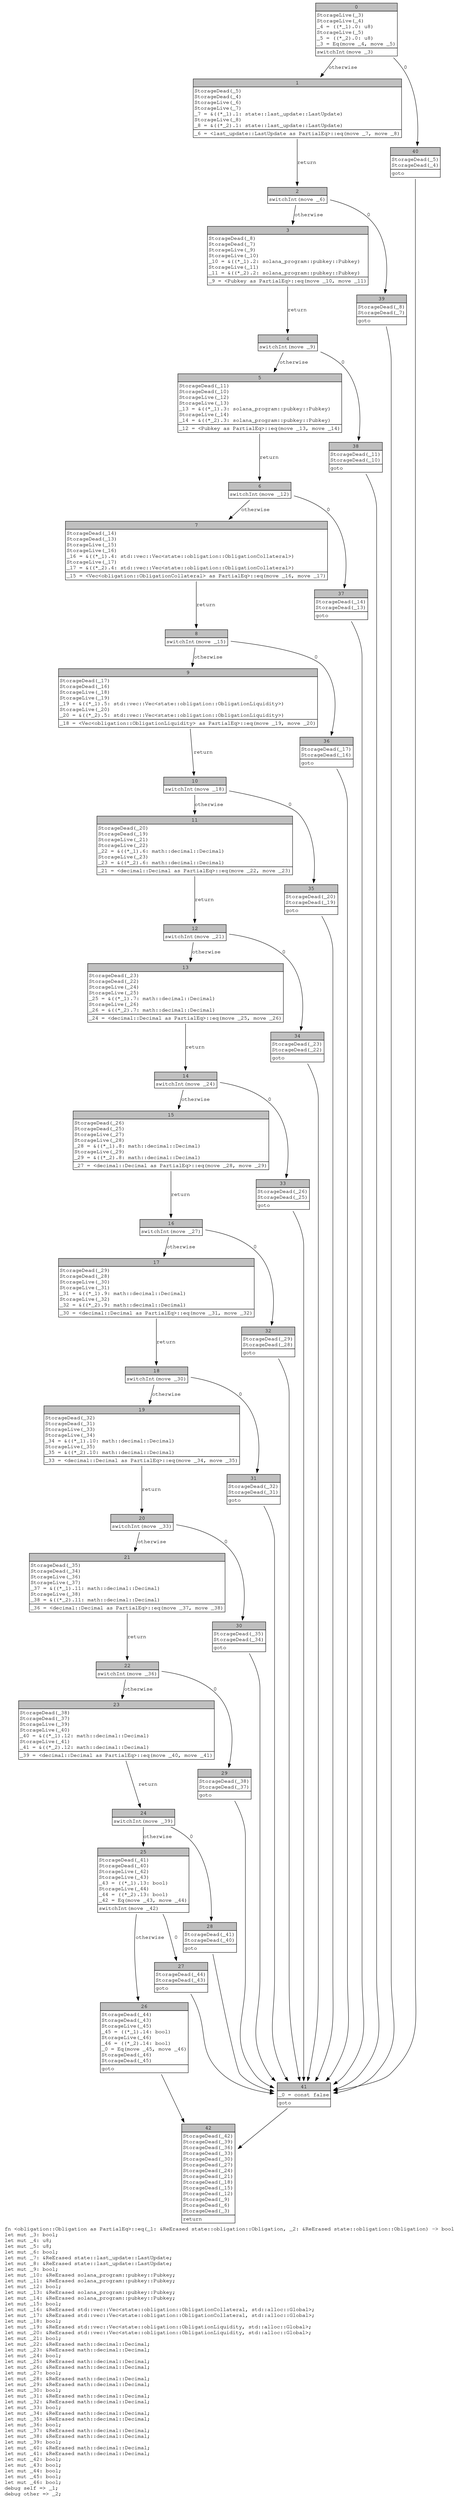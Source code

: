 digraph Mir_0_1995 {
    graph [fontname="Courier, monospace"];
    node [fontname="Courier, monospace"];
    edge [fontname="Courier, monospace"];
    label=<fn &lt;obligation::Obligation as PartialEq&gt;::eq(_1: &amp;ReErased state::obligation::Obligation, _2: &amp;ReErased state::obligation::Obligation) -&gt; bool<br align="left"/>let mut _3: bool;<br align="left"/>let mut _4: u8;<br align="left"/>let mut _5: u8;<br align="left"/>let mut _6: bool;<br align="left"/>let mut _7: &amp;ReErased state::last_update::LastUpdate;<br align="left"/>let mut _8: &amp;ReErased state::last_update::LastUpdate;<br align="left"/>let mut _9: bool;<br align="left"/>let mut _10: &amp;ReErased solana_program::pubkey::Pubkey;<br align="left"/>let mut _11: &amp;ReErased solana_program::pubkey::Pubkey;<br align="left"/>let mut _12: bool;<br align="left"/>let mut _13: &amp;ReErased solana_program::pubkey::Pubkey;<br align="left"/>let mut _14: &amp;ReErased solana_program::pubkey::Pubkey;<br align="left"/>let mut _15: bool;<br align="left"/>let mut _16: &amp;ReErased std::vec::Vec&lt;state::obligation::ObligationCollateral, std::alloc::Global&gt;;<br align="left"/>let mut _17: &amp;ReErased std::vec::Vec&lt;state::obligation::ObligationCollateral, std::alloc::Global&gt;;<br align="left"/>let mut _18: bool;<br align="left"/>let mut _19: &amp;ReErased std::vec::Vec&lt;state::obligation::ObligationLiquidity, std::alloc::Global&gt;;<br align="left"/>let mut _20: &amp;ReErased std::vec::Vec&lt;state::obligation::ObligationLiquidity, std::alloc::Global&gt;;<br align="left"/>let mut _21: bool;<br align="left"/>let mut _22: &amp;ReErased math::decimal::Decimal;<br align="left"/>let mut _23: &amp;ReErased math::decimal::Decimal;<br align="left"/>let mut _24: bool;<br align="left"/>let mut _25: &amp;ReErased math::decimal::Decimal;<br align="left"/>let mut _26: &amp;ReErased math::decimal::Decimal;<br align="left"/>let mut _27: bool;<br align="left"/>let mut _28: &amp;ReErased math::decimal::Decimal;<br align="left"/>let mut _29: &amp;ReErased math::decimal::Decimal;<br align="left"/>let mut _30: bool;<br align="left"/>let mut _31: &amp;ReErased math::decimal::Decimal;<br align="left"/>let mut _32: &amp;ReErased math::decimal::Decimal;<br align="left"/>let mut _33: bool;<br align="left"/>let mut _34: &amp;ReErased math::decimal::Decimal;<br align="left"/>let mut _35: &amp;ReErased math::decimal::Decimal;<br align="left"/>let mut _36: bool;<br align="left"/>let mut _37: &amp;ReErased math::decimal::Decimal;<br align="left"/>let mut _38: &amp;ReErased math::decimal::Decimal;<br align="left"/>let mut _39: bool;<br align="left"/>let mut _40: &amp;ReErased math::decimal::Decimal;<br align="left"/>let mut _41: &amp;ReErased math::decimal::Decimal;<br align="left"/>let mut _42: bool;<br align="left"/>let mut _43: bool;<br align="left"/>let mut _44: bool;<br align="left"/>let mut _45: bool;<br align="left"/>let mut _46: bool;<br align="left"/>debug self =&gt; _1;<br align="left"/>debug other =&gt; _2;<br align="left"/>>;
    bb0__0_1995 [shape="none", label=<<table border="0" cellborder="1" cellspacing="0"><tr><td bgcolor="gray" align="center" colspan="1">0</td></tr><tr><td align="left" balign="left">StorageLive(_3)<br/>StorageLive(_4)<br/>_4 = ((*_1).0: u8)<br/>StorageLive(_5)<br/>_5 = ((*_2).0: u8)<br/>_3 = Eq(move _4, move _5)<br/></td></tr><tr><td align="left">switchInt(move _3)</td></tr></table>>];
    bb1__0_1995 [shape="none", label=<<table border="0" cellborder="1" cellspacing="0"><tr><td bgcolor="gray" align="center" colspan="1">1</td></tr><tr><td align="left" balign="left">StorageDead(_5)<br/>StorageDead(_4)<br/>StorageLive(_6)<br/>StorageLive(_7)<br/>_7 = &amp;((*_1).1: state::last_update::LastUpdate)<br/>StorageLive(_8)<br/>_8 = &amp;((*_2).1: state::last_update::LastUpdate)<br/></td></tr><tr><td align="left">_6 = &lt;last_update::LastUpdate as PartialEq&gt;::eq(move _7, move _8)</td></tr></table>>];
    bb2__0_1995 [shape="none", label=<<table border="0" cellborder="1" cellspacing="0"><tr><td bgcolor="gray" align="center" colspan="1">2</td></tr><tr><td align="left">switchInt(move _6)</td></tr></table>>];
    bb3__0_1995 [shape="none", label=<<table border="0" cellborder="1" cellspacing="0"><tr><td bgcolor="gray" align="center" colspan="1">3</td></tr><tr><td align="left" balign="left">StorageDead(_8)<br/>StorageDead(_7)<br/>StorageLive(_9)<br/>StorageLive(_10)<br/>_10 = &amp;((*_1).2: solana_program::pubkey::Pubkey)<br/>StorageLive(_11)<br/>_11 = &amp;((*_2).2: solana_program::pubkey::Pubkey)<br/></td></tr><tr><td align="left">_9 = &lt;Pubkey as PartialEq&gt;::eq(move _10, move _11)</td></tr></table>>];
    bb4__0_1995 [shape="none", label=<<table border="0" cellborder="1" cellspacing="0"><tr><td bgcolor="gray" align="center" colspan="1">4</td></tr><tr><td align="left">switchInt(move _9)</td></tr></table>>];
    bb5__0_1995 [shape="none", label=<<table border="0" cellborder="1" cellspacing="0"><tr><td bgcolor="gray" align="center" colspan="1">5</td></tr><tr><td align="left" balign="left">StorageDead(_11)<br/>StorageDead(_10)<br/>StorageLive(_12)<br/>StorageLive(_13)<br/>_13 = &amp;((*_1).3: solana_program::pubkey::Pubkey)<br/>StorageLive(_14)<br/>_14 = &amp;((*_2).3: solana_program::pubkey::Pubkey)<br/></td></tr><tr><td align="left">_12 = &lt;Pubkey as PartialEq&gt;::eq(move _13, move _14)</td></tr></table>>];
    bb6__0_1995 [shape="none", label=<<table border="0" cellborder="1" cellspacing="0"><tr><td bgcolor="gray" align="center" colspan="1">6</td></tr><tr><td align="left">switchInt(move _12)</td></tr></table>>];
    bb7__0_1995 [shape="none", label=<<table border="0" cellborder="1" cellspacing="0"><tr><td bgcolor="gray" align="center" colspan="1">7</td></tr><tr><td align="left" balign="left">StorageDead(_14)<br/>StorageDead(_13)<br/>StorageLive(_15)<br/>StorageLive(_16)<br/>_16 = &amp;((*_1).4: std::vec::Vec&lt;state::obligation::ObligationCollateral&gt;)<br/>StorageLive(_17)<br/>_17 = &amp;((*_2).4: std::vec::Vec&lt;state::obligation::ObligationCollateral&gt;)<br/></td></tr><tr><td align="left">_15 = &lt;Vec&lt;obligation::ObligationCollateral&gt; as PartialEq&gt;::eq(move _16, move _17)</td></tr></table>>];
    bb8__0_1995 [shape="none", label=<<table border="0" cellborder="1" cellspacing="0"><tr><td bgcolor="gray" align="center" colspan="1">8</td></tr><tr><td align="left">switchInt(move _15)</td></tr></table>>];
    bb9__0_1995 [shape="none", label=<<table border="0" cellborder="1" cellspacing="0"><tr><td bgcolor="gray" align="center" colspan="1">9</td></tr><tr><td align="left" balign="left">StorageDead(_17)<br/>StorageDead(_16)<br/>StorageLive(_18)<br/>StorageLive(_19)<br/>_19 = &amp;((*_1).5: std::vec::Vec&lt;state::obligation::ObligationLiquidity&gt;)<br/>StorageLive(_20)<br/>_20 = &amp;((*_2).5: std::vec::Vec&lt;state::obligation::ObligationLiquidity&gt;)<br/></td></tr><tr><td align="left">_18 = &lt;Vec&lt;obligation::ObligationLiquidity&gt; as PartialEq&gt;::eq(move _19, move _20)</td></tr></table>>];
    bb10__0_1995 [shape="none", label=<<table border="0" cellborder="1" cellspacing="0"><tr><td bgcolor="gray" align="center" colspan="1">10</td></tr><tr><td align="left">switchInt(move _18)</td></tr></table>>];
    bb11__0_1995 [shape="none", label=<<table border="0" cellborder="1" cellspacing="0"><tr><td bgcolor="gray" align="center" colspan="1">11</td></tr><tr><td align="left" balign="left">StorageDead(_20)<br/>StorageDead(_19)<br/>StorageLive(_21)<br/>StorageLive(_22)<br/>_22 = &amp;((*_1).6: math::decimal::Decimal)<br/>StorageLive(_23)<br/>_23 = &amp;((*_2).6: math::decimal::Decimal)<br/></td></tr><tr><td align="left">_21 = &lt;decimal::Decimal as PartialEq&gt;::eq(move _22, move _23)</td></tr></table>>];
    bb12__0_1995 [shape="none", label=<<table border="0" cellborder="1" cellspacing="0"><tr><td bgcolor="gray" align="center" colspan="1">12</td></tr><tr><td align="left">switchInt(move _21)</td></tr></table>>];
    bb13__0_1995 [shape="none", label=<<table border="0" cellborder="1" cellspacing="0"><tr><td bgcolor="gray" align="center" colspan="1">13</td></tr><tr><td align="left" balign="left">StorageDead(_23)<br/>StorageDead(_22)<br/>StorageLive(_24)<br/>StorageLive(_25)<br/>_25 = &amp;((*_1).7: math::decimal::Decimal)<br/>StorageLive(_26)<br/>_26 = &amp;((*_2).7: math::decimal::Decimal)<br/></td></tr><tr><td align="left">_24 = &lt;decimal::Decimal as PartialEq&gt;::eq(move _25, move _26)</td></tr></table>>];
    bb14__0_1995 [shape="none", label=<<table border="0" cellborder="1" cellspacing="0"><tr><td bgcolor="gray" align="center" colspan="1">14</td></tr><tr><td align="left">switchInt(move _24)</td></tr></table>>];
    bb15__0_1995 [shape="none", label=<<table border="0" cellborder="1" cellspacing="0"><tr><td bgcolor="gray" align="center" colspan="1">15</td></tr><tr><td align="left" balign="left">StorageDead(_26)<br/>StorageDead(_25)<br/>StorageLive(_27)<br/>StorageLive(_28)<br/>_28 = &amp;((*_1).8: math::decimal::Decimal)<br/>StorageLive(_29)<br/>_29 = &amp;((*_2).8: math::decimal::Decimal)<br/></td></tr><tr><td align="left">_27 = &lt;decimal::Decimal as PartialEq&gt;::eq(move _28, move _29)</td></tr></table>>];
    bb16__0_1995 [shape="none", label=<<table border="0" cellborder="1" cellspacing="0"><tr><td bgcolor="gray" align="center" colspan="1">16</td></tr><tr><td align="left">switchInt(move _27)</td></tr></table>>];
    bb17__0_1995 [shape="none", label=<<table border="0" cellborder="1" cellspacing="0"><tr><td bgcolor="gray" align="center" colspan="1">17</td></tr><tr><td align="left" balign="left">StorageDead(_29)<br/>StorageDead(_28)<br/>StorageLive(_30)<br/>StorageLive(_31)<br/>_31 = &amp;((*_1).9: math::decimal::Decimal)<br/>StorageLive(_32)<br/>_32 = &amp;((*_2).9: math::decimal::Decimal)<br/></td></tr><tr><td align="left">_30 = &lt;decimal::Decimal as PartialEq&gt;::eq(move _31, move _32)</td></tr></table>>];
    bb18__0_1995 [shape="none", label=<<table border="0" cellborder="1" cellspacing="0"><tr><td bgcolor="gray" align="center" colspan="1">18</td></tr><tr><td align="left">switchInt(move _30)</td></tr></table>>];
    bb19__0_1995 [shape="none", label=<<table border="0" cellborder="1" cellspacing="0"><tr><td bgcolor="gray" align="center" colspan="1">19</td></tr><tr><td align="left" balign="left">StorageDead(_32)<br/>StorageDead(_31)<br/>StorageLive(_33)<br/>StorageLive(_34)<br/>_34 = &amp;((*_1).10: math::decimal::Decimal)<br/>StorageLive(_35)<br/>_35 = &amp;((*_2).10: math::decimal::Decimal)<br/></td></tr><tr><td align="left">_33 = &lt;decimal::Decimal as PartialEq&gt;::eq(move _34, move _35)</td></tr></table>>];
    bb20__0_1995 [shape="none", label=<<table border="0" cellborder="1" cellspacing="0"><tr><td bgcolor="gray" align="center" colspan="1">20</td></tr><tr><td align="left">switchInt(move _33)</td></tr></table>>];
    bb21__0_1995 [shape="none", label=<<table border="0" cellborder="1" cellspacing="0"><tr><td bgcolor="gray" align="center" colspan="1">21</td></tr><tr><td align="left" balign="left">StorageDead(_35)<br/>StorageDead(_34)<br/>StorageLive(_36)<br/>StorageLive(_37)<br/>_37 = &amp;((*_1).11: math::decimal::Decimal)<br/>StorageLive(_38)<br/>_38 = &amp;((*_2).11: math::decimal::Decimal)<br/></td></tr><tr><td align="left">_36 = &lt;decimal::Decimal as PartialEq&gt;::eq(move _37, move _38)</td></tr></table>>];
    bb22__0_1995 [shape="none", label=<<table border="0" cellborder="1" cellspacing="0"><tr><td bgcolor="gray" align="center" colspan="1">22</td></tr><tr><td align="left">switchInt(move _36)</td></tr></table>>];
    bb23__0_1995 [shape="none", label=<<table border="0" cellborder="1" cellspacing="0"><tr><td bgcolor="gray" align="center" colspan="1">23</td></tr><tr><td align="left" balign="left">StorageDead(_38)<br/>StorageDead(_37)<br/>StorageLive(_39)<br/>StorageLive(_40)<br/>_40 = &amp;((*_1).12: math::decimal::Decimal)<br/>StorageLive(_41)<br/>_41 = &amp;((*_2).12: math::decimal::Decimal)<br/></td></tr><tr><td align="left">_39 = &lt;decimal::Decimal as PartialEq&gt;::eq(move _40, move _41)</td></tr></table>>];
    bb24__0_1995 [shape="none", label=<<table border="0" cellborder="1" cellspacing="0"><tr><td bgcolor="gray" align="center" colspan="1">24</td></tr><tr><td align="left">switchInt(move _39)</td></tr></table>>];
    bb25__0_1995 [shape="none", label=<<table border="0" cellborder="1" cellspacing="0"><tr><td bgcolor="gray" align="center" colspan="1">25</td></tr><tr><td align="left" balign="left">StorageDead(_41)<br/>StorageDead(_40)<br/>StorageLive(_42)<br/>StorageLive(_43)<br/>_43 = ((*_1).13: bool)<br/>StorageLive(_44)<br/>_44 = ((*_2).13: bool)<br/>_42 = Eq(move _43, move _44)<br/></td></tr><tr><td align="left">switchInt(move _42)</td></tr></table>>];
    bb26__0_1995 [shape="none", label=<<table border="0" cellborder="1" cellspacing="0"><tr><td bgcolor="gray" align="center" colspan="1">26</td></tr><tr><td align="left" balign="left">StorageDead(_44)<br/>StorageDead(_43)<br/>StorageLive(_45)<br/>_45 = ((*_1).14: bool)<br/>StorageLive(_46)<br/>_46 = ((*_2).14: bool)<br/>_0 = Eq(move _45, move _46)<br/>StorageDead(_46)<br/>StorageDead(_45)<br/></td></tr><tr><td align="left">goto</td></tr></table>>];
    bb27__0_1995 [shape="none", label=<<table border="0" cellborder="1" cellspacing="0"><tr><td bgcolor="gray" align="center" colspan="1">27</td></tr><tr><td align="left" balign="left">StorageDead(_44)<br/>StorageDead(_43)<br/></td></tr><tr><td align="left">goto</td></tr></table>>];
    bb28__0_1995 [shape="none", label=<<table border="0" cellborder="1" cellspacing="0"><tr><td bgcolor="gray" align="center" colspan="1">28</td></tr><tr><td align="left" balign="left">StorageDead(_41)<br/>StorageDead(_40)<br/></td></tr><tr><td align="left">goto</td></tr></table>>];
    bb29__0_1995 [shape="none", label=<<table border="0" cellborder="1" cellspacing="0"><tr><td bgcolor="gray" align="center" colspan="1">29</td></tr><tr><td align="left" balign="left">StorageDead(_38)<br/>StorageDead(_37)<br/></td></tr><tr><td align="left">goto</td></tr></table>>];
    bb30__0_1995 [shape="none", label=<<table border="0" cellborder="1" cellspacing="0"><tr><td bgcolor="gray" align="center" colspan="1">30</td></tr><tr><td align="left" balign="left">StorageDead(_35)<br/>StorageDead(_34)<br/></td></tr><tr><td align="left">goto</td></tr></table>>];
    bb31__0_1995 [shape="none", label=<<table border="0" cellborder="1" cellspacing="0"><tr><td bgcolor="gray" align="center" colspan="1">31</td></tr><tr><td align="left" balign="left">StorageDead(_32)<br/>StorageDead(_31)<br/></td></tr><tr><td align="left">goto</td></tr></table>>];
    bb32__0_1995 [shape="none", label=<<table border="0" cellborder="1" cellspacing="0"><tr><td bgcolor="gray" align="center" colspan="1">32</td></tr><tr><td align="left" balign="left">StorageDead(_29)<br/>StorageDead(_28)<br/></td></tr><tr><td align="left">goto</td></tr></table>>];
    bb33__0_1995 [shape="none", label=<<table border="0" cellborder="1" cellspacing="0"><tr><td bgcolor="gray" align="center" colspan="1">33</td></tr><tr><td align="left" balign="left">StorageDead(_26)<br/>StorageDead(_25)<br/></td></tr><tr><td align="left">goto</td></tr></table>>];
    bb34__0_1995 [shape="none", label=<<table border="0" cellborder="1" cellspacing="0"><tr><td bgcolor="gray" align="center" colspan="1">34</td></tr><tr><td align="left" balign="left">StorageDead(_23)<br/>StorageDead(_22)<br/></td></tr><tr><td align="left">goto</td></tr></table>>];
    bb35__0_1995 [shape="none", label=<<table border="0" cellborder="1" cellspacing="0"><tr><td bgcolor="gray" align="center" colspan="1">35</td></tr><tr><td align="left" balign="left">StorageDead(_20)<br/>StorageDead(_19)<br/></td></tr><tr><td align="left">goto</td></tr></table>>];
    bb36__0_1995 [shape="none", label=<<table border="0" cellborder="1" cellspacing="0"><tr><td bgcolor="gray" align="center" colspan="1">36</td></tr><tr><td align="left" balign="left">StorageDead(_17)<br/>StorageDead(_16)<br/></td></tr><tr><td align="left">goto</td></tr></table>>];
    bb37__0_1995 [shape="none", label=<<table border="0" cellborder="1" cellspacing="0"><tr><td bgcolor="gray" align="center" colspan="1">37</td></tr><tr><td align="left" balign="left">StorageDead(_14)<br/>StorageDead(_13)<br/></td></tr><tr><td align="left">goto</td></tr></table>>];
    bb38__0_1995 [shape="none", label=<<table border="0" cellborder="1" cellspacing="0"><tr><td bgcolor="gray" align="center" colspan="1">38</td></tr><tr><td align="left" balign="left">StorageDead(_11)<br/>StorageDead(_10)<br/></td></tr><tr><td align="left">goto</td></tr></table>>];
    bb39__0_1995 [shape="none", label=<<table border="0" cellborder="1" cellspacing="0"><tr><td bgcolor="gray" align="center" colspan="1">39</td></tr><tr><td align="left" balign="left">StorageDead(_8)<br/>StorageDead(_7)<br/></td></tr><tr><td align="left">goto</td></tr></table>>];
    bb40__0_1995 [shape="none", label=<<table border="0" cellborder="1" cellspacing="0"><tr><td bgcolor="gray" align="center" colspan="1">40</td></tr><tr><td align="left" balign="left">StorageDead(_5)<br/>StorageDead(_4)<br/></td></tr><tr><td align="left">goto</td></tr></table>>];
    bb41__0_1995 [shape="none", label=<<table border="0" cellborder="1" cellspacing="0"><tr><td bgcolor="gray" align="center" colspan="1">41</td></tr><tr><td align="left" balign="left">_0 = const false<br/></td></tr><tr><td align="left">goto</td></tr></table>>];
    bb42__0_1995 [shape="none", label=<<table border="0" cellborder="1" cellspacing="0"><tr><td bgcolor="gray" align="center" colspan="1">42</td></tr><tr><td align="left" balign="left">StorageDead(_42)<br/>StorageDead(_39)<br/>StorageDead(_36)<br/>StorageDead(_33)<br/>StorageDead(_30)<br/>StorageDead(_27)<br/>StorageDead(_24)<br/>StorageDead(_21)<br/>StorageDead(_18)<br/>StorageDead(_15)<br/>StorageDead(_12)<br/>StorageDead(_9)<br/>StorageDead(_6)<br/>StorageDead(_3)<br/></td></tr><tr><td align="left">return</td></tr></table>>];
    bb0__0_1995 -> bb40__0_1995 [label="0"];
    bb0__0_1995 -> bb1__0_1995 [label="otherwise"];
    bb1__0_1995 -> bb2__0_1995 [label="return"];
    bb2__0_1995 -> bb39__0_1995 [label="0"];
    bb2__0_1995 -> bb3__0_1995 [label="otherwise"];
    bb3__0_1995 -> bb4__0_1995 [label="return"];
    bb4__0_1995 -> bb38__0_1995 [label="0"];
    bb4__0_1995 -> bb5__0_1995 [label="otherwise"];
    bb5__0_1995 -> bb6__0_1995 [label="return"];
    bb6__0_1995 -> bb37__0_1995 [label="0"];
    bb6__0_1995 -> bb7__0_1995 [label="otherwise"];
    bb7__0_1995 -> bb8__0_1995 [label="return"];
    bb8__0_1995 -> bb36__0_1995 [label="0"];
    bb8__0_1995 -> bb9__0_1995 [label="otherwise"];
    bb9__0_1995 -> bb10__0_1995 [label="return"];
    bb10__0_1995 -> bb35__0_1995 [label="0"];
    bb10__0_1995 -> bb11__0_1995 [label="otherwise"];
    bb11__0_1995 -> bb12__0_1995 [label="return"];
    bb12__0_1995 -> bb34__0_1995 [label="0"];
    bb12__0_1995 -> bb13__0_1995 [label="otherwise"];
    bb13__0_1995 -> bb14__0_1995 [label="return"];
    bb14__0_1995 -> bb33__0_1995 [label="0"];
    bb14__0_1995 -> bb15__0_1995 [label="otherwise"];
    bb15__0_1995 -> bb16__0_1995 [label="return"];
    bb16__0_1995 -> bb32__0_1995 [label="0"];
    bb16__0_1995 -> bb17__0_1995 [label="otherwise"];
    bb17__0_1995 -> bb18__0_1995 [label="return"];
    bb18__0_1995 -> bb31__0_1995 [label="0"];
    bb18__0_1995 -> bb19__0_1995 [label="otherwise"];
    bb19__0_1995 -> bb20__0_1995 [label="return"];
    bb20__0_1995 -> bb30__0_1995 [label="0"];
    bb20__0_1995 -> bb21__0_1995 [label="otherwise"];
    bb21__0_1995 -> bb22__0_1995 [label="return"];
    bb22__0_1995 -> bb29__0_1995 [label="0"];
    bb22__0_1995 -> bb23__0_1995 [label="otherwise"];
    bb23__0_1995 -> bb24__0_1995 [label="return"];
    bb24__0_1995 -> bb28__0_1995 [label="0"];
    bb24__0_1995 -> bb25__0_1995 [label="otherwise"];
    bb25__0_1995 -> bb27__0_1995 [label="0"];
    bb25__0_1995 -> bb26__0_1995 [label="otherwise"];
    bb26__0_1995 -> bb42__0_1995 [label=""];
    bb27__0_1995 -> bb41__0_1995 [label=""];
    bb28__0_1995 -> bb41__0_1995 [label=""];
    bb29__0_1995 -> bb41__0_1995 [label=""];
    bb30__0_1995 -> bb41__0_1995 [label=""];
    bb31__0_1995 -> bb41__0_1995 [label=""];
    bb32__0_1995 -> bb41__0_1995 [label=""];
    bb33__0_1995 -> bb41__0_1995 [label=""];
    bb34__0_1995 -> bb41__0_1995 [label=""];
    bb35__0_1995 -> bb41__0_1995 [label=""];
    bb36__0_1995 -> bb41__0_1995 [label=""];
    bb37__0_1995 -> bb41__0_1995 [label=""];
    bb38__0_1995 -> bb41__0_1995 [label=""];
    bb39__0_1995 -> bb41__0_1995 [label=""];
    bb40__0_1995 -> bb41__0_1995 [label=""];
    bb41__0_1995 -> bb42__0_1995 [label=""];
}

